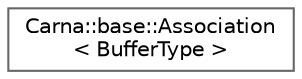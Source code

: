 digraph "Graphical Class Hierarchy"
{
 // LATEX_PDF_SIZE
  bgcolor="transparent";
  edge [fontname=Helvetica,fontsize=10,labelfontname=Helvetica,labelfontsize=10];
  node [fontname=Helvetica,fontsize=10,shape=box,height=0.2,width=0.4];
  rankdir="LR";
  Node0 [id="Node000000",label="Carna::base::Association\l\< BufferType \>",height=0.2,width=0.4,color="grey40", fillcolor="white", style="filled",URL="$classCarna_1_1base_1_1Association.html",tooltip=" "];
}
